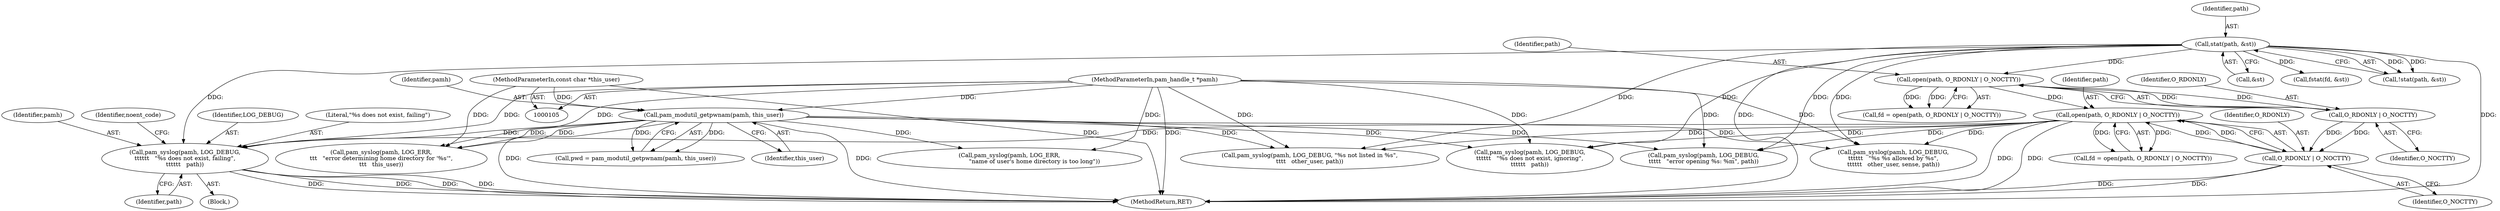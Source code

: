 digraph "0_altlinux_843807a3a90f52e7538be756616510730a24739a@API" {
"1000345" [label="(Call,pam_syslog(pamh, LOG_DEBUG,\n\t\t\t\t\t\t   \"%s does not exist, failing\",\n\t\t\t\t\t\t   path))"];
"1000129" [label="(Call,pam_modutil_getpwnam(pamh, this_user))"];
"1000106" [label="(MethodParameterIn,pam_handle_t *pamh)"];
"1000108" [label="(MethodParameterIn,const char *this_user)"];
"1000181" [label="(Call,stat(path, &st))"];
"1000204" [label="(Call,open(path, O_RDONLY | O_NOCTTY))"];
"1000197" [label="(Call,open(path, O_RDONLY | O_NOCTTY))"];
"1000199" [label="(Call,O_RDONLY | O_NOCTTY)"];
"1000206" [label="(Call,O_RDONLY | O_NOCTTY)"];
"1000347" [label="(Identifier,LOG_DEBUG)"];
"1000130" [label="(Identifier,pamh)"];
"1000131" [label="(Identifier,this_user)"];
"1000344" [label="(Block,)"];
"1000348" [label="(Literal,\"%s does not exist, failing\")"];
"1000183" [label="(Call,&st)"];
"1000335" [label="(Call,pam_syslog(pamh, LOG_DEBUG,\n\t\t\t\t\t\t   \"%s does not exist, ignoring\",\n\t\t\t\t\t\t   path))"];
"1000137" [label="(Call,pam_syslog(pamh, LOG_ERR,\n\t\t\t   \"error determining home directory for '%s'\",\n\t\t\t   this_user))"];
"1000221" [label="(Call,fstat(fd, &st))"];
"1000356" [label="(Call,pam_syslog(pamh, LOG_DEBUG,\n\t\t\t\t\t   \"error opening %s: %m\", path))"];
"1000199" [label="(Call,O_RDONLY | O_NOCTTY)"];
"1000206" [label="(Call,O_RDONLY | O_NOCTTY)"];
"1000197" [label="(Call,open(path, O_RDONLY | O_NOCTTY))"];
"1000204" [label="(Call,open(path, O_RDONLY | O_NOCTTY))"];
"1000346" [label="(Identifier,pamh)"];
"1000181" [label="(Call,stat(path, &st))"];
"1000180" [label="(Call,!stat(path, &st))"];
"1000294" [label="(Call,pam_syslog(pamh, LOG_DEBUG,\n\t\t\t\t\t\t   \"%s %s allowed by %s\",\n\t\t\t\t\t\t   other_user, sense, path))"];
"1000127" [label="(Call,pwd = pam_modutil_getpwnam(pamh, this_user))"];
"1000167" [label="(Call,pam_syslog(pamh, LOG_ERR,\n                           \"name of user's home directory is too long\"))"];
"1000198" [label="(Identifier,path)"];
"1000108" [label="(MethodParameterIn,const char *this_user)"];
"1000195" [label="(Call,fd = open(path, O_RDONLY | O_NOCTTY))"];
"1000208" [label="(Identifier,O_NOCTTY)"];
"1000308" [label="(Call,pam_syslog(pamh, LOG_DEBUG, \"%s not listed in %s\",\n\t\t\t\t   other_user, path))"];
"1000363" [label="(MethodReturn,RET)"];
"1000106" [label="(MethodParameterIn,pam_handle_t *pamh)"];
"1000351" [label="(Identifier,noent_code)"];
"1000349" [label="(Identifier,path)"];
"1000207" [label="(Identifier,O_RDONLY)"];
"1000205" [label="(Identifier,path)"];
"1000129" [label="(Call,pam_modutil_getpwnam(pamh, this_user))"];
"1000202" [label="(Call,fd = open(path, O_RDONLY | O_NOCTTY))"];
"1000201" [label="(Identifier,O_NOCTTY)"];
"1000200" [label="(Identifier,O_RDONLY)"];
"1000345" [label="(Call,pam_syslog(pamh, LOG_DEBUG,\n\t\t\t\t\t\t   \"%s does not exist, failing\",\n\t\t\t\t\t\t   path))"];
"1000182" [label="(Identifier,path)"];
"1000345" -> "1000344"  [label="AST: "];
"1000345" -> "1000349"  [label="CFG: "];
"1000346" -> "1000345"  [label="AST: "];
"1000347" -> "1000345"  [label="AST: "];
"1000348" -> "1000345"  [label="AST: "];
"1000349" -> "1000345"  [label="AST: "];
"1000351" -> "1000345"  [label="CFG: "];
"1000345" -> "1000363"  [label="DDG: "];
"1000345" -> "1000363"  [label="DDG: "];
"1000345" -> "1000363"  [label="DDG: "];
"1000345" -> "1000363"  [label="DDG: "];
"1000129" -> "1000345"  [label="DDG: "];
"1000106" -> "1000345"  [label="DDG: "];
"1000181" -> "1000345"  [label="DDG: "];
"1000204" -> "1000345"  [label="DDG: "];
"1000129" -> "1000127"  [label="AST: "];
"1000129" -> "1000131"  [label="CFG: "];
"1000130" -> "1000129"  [label="AST: "];
"1000131" -> "1000129"  [label="AST: "];
"1000127" -> "1000129"  [label="CFG: "];
"1000129" -> "1000363"  [label="DDG: "];
"1000129" -> "1000363"  [label="DDG: "];
"1000129" -> "1000127"  [label="DDG: "];
"1000129" -> "1000127"  [label="DDG: "];
"1000106" -> "1000129"  [label="DDG: "];
"1000108" -> "1000129"  [label="DDG: "];
"1000129" -> "1000137"  [label="DDG: "];
"1000129" -> "1000137"  [label="DDG: "];
"1000129" -> "1000167"  [label="DDG: "];
"1000129" -> "1000294"  [label="DDG: "];
"1000129" -> "1000308"  [label="DDG: "];
"1000129" -> "1000335"  [label="DDG: "];
"1000129" -> "1000356"  [label="DDG: "];
"1000106" -> "1000105"  [label="AST: "];
"1000106" -> "1000363"  [label="DDG: "];
"1000106" -> "1000137"  [label="DDG: "];
"1000106" -> "1000167"  [label="DDG: "];
"1000106" -> "1000294"  [label="DDG: "];
"1000106" -> "1000308"  [label="DDG: "];
"1000106" -> "1000335"  [label="DDG: "];
"1000106" -> "1000356"  [label="DDG: "];
"1000108" -> "1000105"  [label="AST: "];
"1000108" -> "1000363"  [label="DDG: "];
"1000108" -> "1000137"  [label="DDG: "];
"1000181" -> "1000180"  [label="AST: "];
"1000181" -> "1000183"  [label="CFG: "];
"1000182" -> "1000181"  [label="AST: "];
"1000183" -> "1000181"  [label="AST: "];
"1000180" -> "1000181"  [label="CFG: "];
"1000181" -> "1000363"  [label="DDG: "];
"1000181" -> "1000363"  [label="DDG: "];
"1000181" -> "1000180"  [label="DDG: "];
"1000181" -> "1000180"  [label="DDG: "];
"1000181" -> "1000197"  [label="DDG: "];
"1000181" -> "1000221"  [label="DDG: "];
"1000181" -> "1000294"  [label="DDG: "];
"1000181" -> "1000308"  [label="DDG: "];
"1000181" -> "1000335"  [label="DDG: "];
"1000181" -> "1000356"  [label="DDG: "];
"1000204" -> "1000202"  [label="AST: "];
"1000204" -> "1000206"  [label="CFG: "];
"1000205" -> "1000204"  [label="AST: "];
"1000206" -> "1000204"  [label="AST: "];
"1000202" -> "1000204"  [label="CFG: "];
"1000204" -> "1000363"  [label="DDG: "];
"1000204" -> "1000363"  [label="DDG: "];
"1000204" -> "1000202"  [label="DDG: "];
"1000204" -> "1000202"  [label="DDG: "];
"1000197" -> "1000204"  [label="DDG: "];
"1000206" -> "1000204"  [label="DDG: "];
"1000206" -> "1000204"  [label="DDG: "];
"1000204" -> "1000294"  [label="DDG: "];
"1000204" -> "1000308"  [label="DDG: "];
"1000204" -> "1000335"  [label="DDG: "];
"1000204" -> "1000356"  [label="DDG: "];
"1000197" -> "1000195"  [label="AST: "];
"1000197" -> "1000199"  [label="CFG: "];
"1000198" -> "1000197"  [label="AST: "];
"1000199" -> "1000197"  [label="AST: "];
"1000195" -> "1000197"  [label="CFG: "];
"1000197" -> "1000195"  [label="DDG: "];
"1000197" -> "1000195"  [label="DDG: "];
"1000199" -> "1000197"  [label="DDG: "];
"1000199" -> "1000197"  [label="DDG: "];
"1000199" -> "1000201"  [label="CFG: "];
"1000200" -> "1000199"  [label="AST: "];
"1000201" -> "1000199"  [label="AST: "];
"1000199" -> "1000206"  [label="DDG: "];
"1000199" -> "1000206"  [label="DDG: "];
"1000206" -> "1000208"  [label="CFG: "];
"1000207" -> "1000206"  [label="AST: "];
"1000208" -> "1000206"  [label="AST: "];
"1000206" -> "1000363"  [label="DDG: "];
"1000206" -> "1000363"  [label="DDG: "];
}
